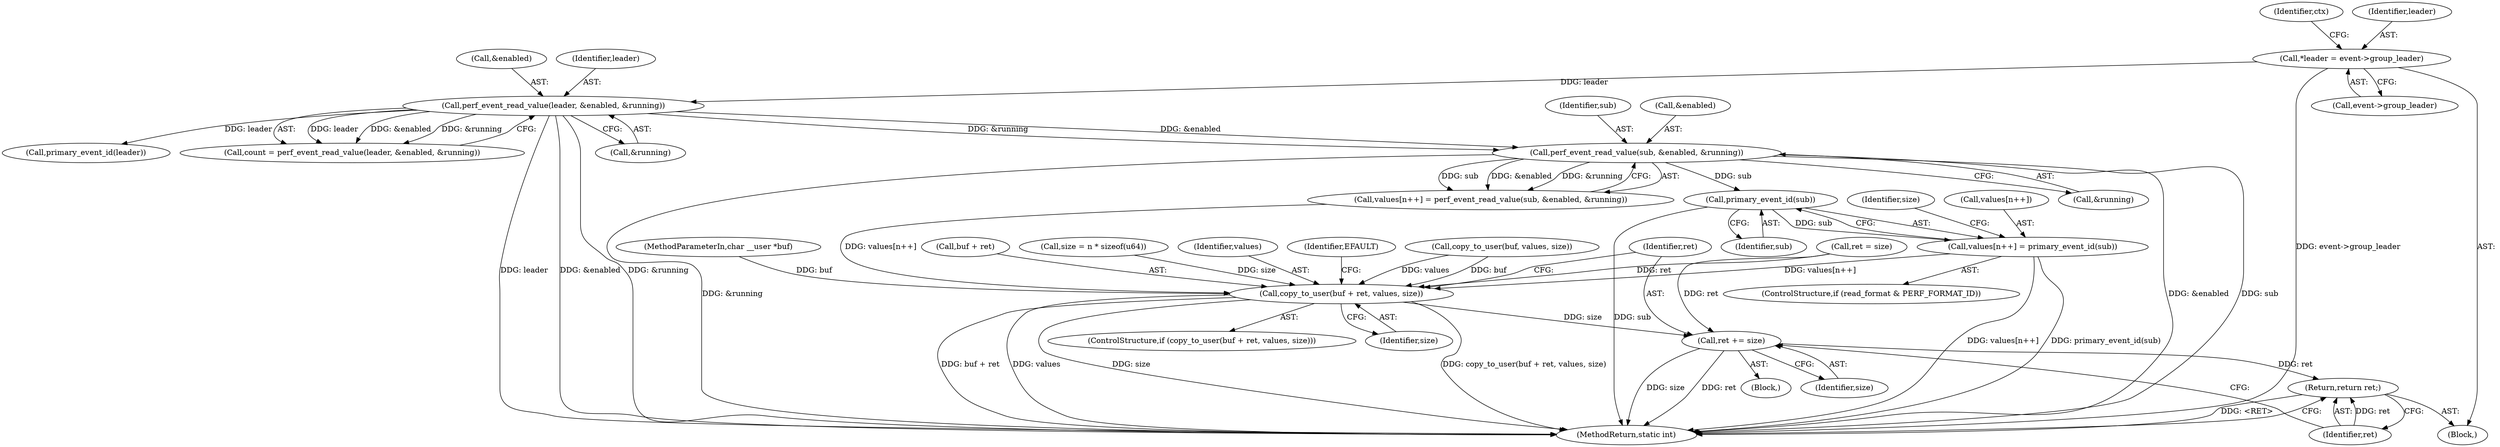digraph "0_linux_f63a8daa5812afef4f06c962351687e1ff9ccb2b_4@pointer" {
"1000232" [label="(Call,primary_event_id(sub))"];
"1000217" [label="(Call,perf_event_read_value(sub, &enabled, &running))"];
"1000138" [label="(Call,perf_event_read_value(leader, &enabled, &running))"];
"1000106" [label="(Call,*leader = event->group_leader)"];
"1000227" [label="(Call,values[n++] = primary_event_id(sub))"];
"1000241" [label="(Call,copy_to_user(buf + ret, values, size))"];
"1000251" [label="(Call,ret += size)"];
"1000254" [label="(Return,return ret;)"];
"1000256" [label="(MethodReturn,static int)"];
"1000219" [label="(Call,&enabled)"];
"1000242" [label="(Call,buf + ret)"];
"1000241" [label="(Call,copy_to_user(buf + ret, values, size))"];
"1000142" [label="(Call,&running)"];
"1000140" [label="(Call,&enabled)"];
"1000232" [label="(Call,primary_event_id(sub))"];
"1000240" [label="(ControlStructure,if (copy_to_user(buf + ret, values, size)))"];
"1000212" [label="(Call,values[n++] = perf_event_read_value(sub, &enabled, &running))"];
"1000189" [label="(Call,primary_event_id(leader))"];
"1000235" [label="(Identifier,size)"];
"1000233" [label="(Identifier,sub)"];
"1000221" [label="(Call,&running)"];
"1000234" [label="(Call,size = n * sizeof(u64))"];
"1000245" [label="(Identifier,values)"];
"1000250" [label="(Identifier,EFAULT)"];
"1000218" [label="(Identifier,sub)"];
"1000136" [label="(Call,count = perf_event_read_value(leader, &enabled, &running))"];
"1000114" [label="(Identifier,ctx)"];
"1000253" [label="(Identifier,size)"];
"1000198" [label="(Call,copy_to_user(buf, values, size))"];
"1000138" [label="(Call,perf_event_read_value(leader, &enabled, &running))"];
"1000252" [label="(Identifier,ret)"];
"1000108" [label="(Call,event->group_leader)"];
"1000255" [label="(Identifier,ret)"];
"1000227" [label="(Call,values[n++] = primary_event_id(sub))"];
"1000208" [label="(Block,)"];
"1000223" [label="(ControlStructure,if (read_format & PERF_FORMAT_ID))"];
"1000254" [label="(Return,return ret;)"];
"1000106" [label="(Call,*leader = event->group_leader)"];
"1000246" [label="(Identifier,size)"];
"1000251" [label="(Call,ret += size)"];
"1000205" [label="(Call,ret = size)"];
"1000107" [label="(Identifier,leader)"];
"1000104" [label="(Block,)"];
"1000139" [label="(Identifier,leader)"];
"1000103" [label="(MethodParameterIn,char __user *buf)"];
"1000217" [label="(Call,perf_event_read_value(sub, &enabled, &running))"];
"1000228" [label="(Call,values[n++])"];
"1000232" -> "1000227"  [label="AST: "];
"1000232" -> "1000233"  [label="CFG: "];
"1000233" -> "1000232"  [label="AST: "];
"1000227" -> "1000232"  [label="CFG: "];
"1000232" -> "1000256"  [label="DDG: sub"];
"1000232" -> "1000227"  [label="DDG: sub"];
"1000217" -> "1000232"  [label="DDG: sub"];
"1000217" -> "1000212"  [label="AST: "];
"1000217" -> "1000221"  [label="CFG: "];
"1000218" -> "1000217"  [label="AST: "];
"1000219" -> "1000217"  [label="AST: "];
"1000221" -> "1000217"  [label="AST: "];
"1000212" -> "1000217"  [label="CFG: "];
"1000217" -> "1000256"  [label="DDG: &running"];
"1000217" -> "1000256"  [label="DDG: &enabled"];
"1000217" -> "1000256"  [label="DDG: sub"];
"1000217" -> "1000212"  [label="DDG: sub"];
"1000217" -> "1000212"  [label="DDG: &enabled"];
"1000217" -> "1000212"  [label="DDG: &running"];
"1000138" -> "1000217"  [label="DDG: &enabled"];
"1000138" -> "1000217"  [label="DDG: &running"];
"1000138" -> "1000136"  [label="AST: "];
"1000138" -> "1000142"  [label="CFG: "];
"1000139" -> "1000138"  [label="AST: "];
"1000140" -> "1000138"  [label="AST: "];
"1000142" -> "1000138"  [label="AST: "];
"1000136" -> "1000138"  [label="CFG: "];
"1000138" -> "1000256"  [label="DDG: &running"];
"1000138" -> "1000256"  [label="DDG: leader"];
"1000138" -> "1000256"  [label="DDG: &enabled"];
"1000138" -> "1000136"  [label="DDG: leader"];
"1000138" -> "1000136"  [label="DDG: &enabled"];
"1000138" -> "1000136"  [label="DDG: &running"];
"1000106" -> "1000138"  [label="DDG: leader"];
"1000138" -> "1000189"  [label="DDG: leader"];
"1000106" -> "1000104"  [label="AST: "];
"1000106" -> "1000108"  [label="CFG: "];
"1000107" -> "1000106"  [label="AST: "];
"1000108" -> "1000106"  [label="AST: "];
"1000114" -> "1000106"  [label="CFG: "];
"1000106" -> "1000256"  [label="DDG: event->group_leader"];
"1000227" -> "1000223"  [label="AST: "];
"1000228" -> "1000227"  [label="AST: "];
"1000235" -> "1000227"  [label="CFG: "];
"1000227" -> "1000256"  [label="DDG: values[n++]"];
"1000227" -> "1000256"  [label="DDG: primary_event_id(sub)"];
"1000227" -> "1000241"  [label="DDG: values[n++]"];
"1000241" -> "1000240"  [label="AST: "];
"1000241" -> "1000246"  [label="CFG: "];
"1000242" -> "1000241"  [label="AST: "];
"1000245" -> "1000241"  [label="AST: "];
"1000246" -> "1000241"  [label="AST: "];
"1000250" -> "1000241"  [label="CFG: "];
"1000252" -> "1000241"  [label="CFG: "];
"1000241" -> "1000256"  [label="DDG: buf + ret"];
"1000241" -> "1000256"  [label="DDG: values"];
"1000241" -> "1000256"  [label="DDG: size"];
"1000241" -> "1000256"  [label="DDG: copy_to_user(buf + ret, values, size)"];
"1000198" -> "1000241"  [label="DDG: buf"];
"1000198" -> "1000241"  [label="DDG: values"];
"1000103" -> "1000241"  [label="DDG: buf"];
"1000205" -> "1000241"  [label="DDG: ret"];
"1000212" -> "1000241"  [label="DDG: values[n++]"];
"1000234" -> "1000241"  [label="DDG: size"];
"1000241" -> "1000251"  [label="DDG: size"];
"1000251" -> "1000208"  [label="AST: "];
"1000251" -> "1000253"  [label="CFG: "];
"1000252" -> "1000251"  [label="AST: "];
"1000253" -> "1000251"  [label="AST: "];
"1000255" -> "1000251"  [label="CFG: "];
"1000251" -> "1000256"  [label="DDG: size"];
"1000251" -> "1000256"  [label="DDG: ret"];
"1000205" -> "1000251"  [label="DDG: ret"];
"1000251" -> "1000254"  [label="DDG: ret"];
"1000254" -> "1000104"  [label="AST: "];
"1000254" -> "1000255"  [label="CFG: "];
"1000255" -> "1000254"  [label="AST: "];
"1000256" -> "1000254"  [label="CFG: "];
"1000254" -> "1000256"  [label="DDG: <RET>"];
"1000255" -> "1000254"  [label="DDG: ret"];
}

